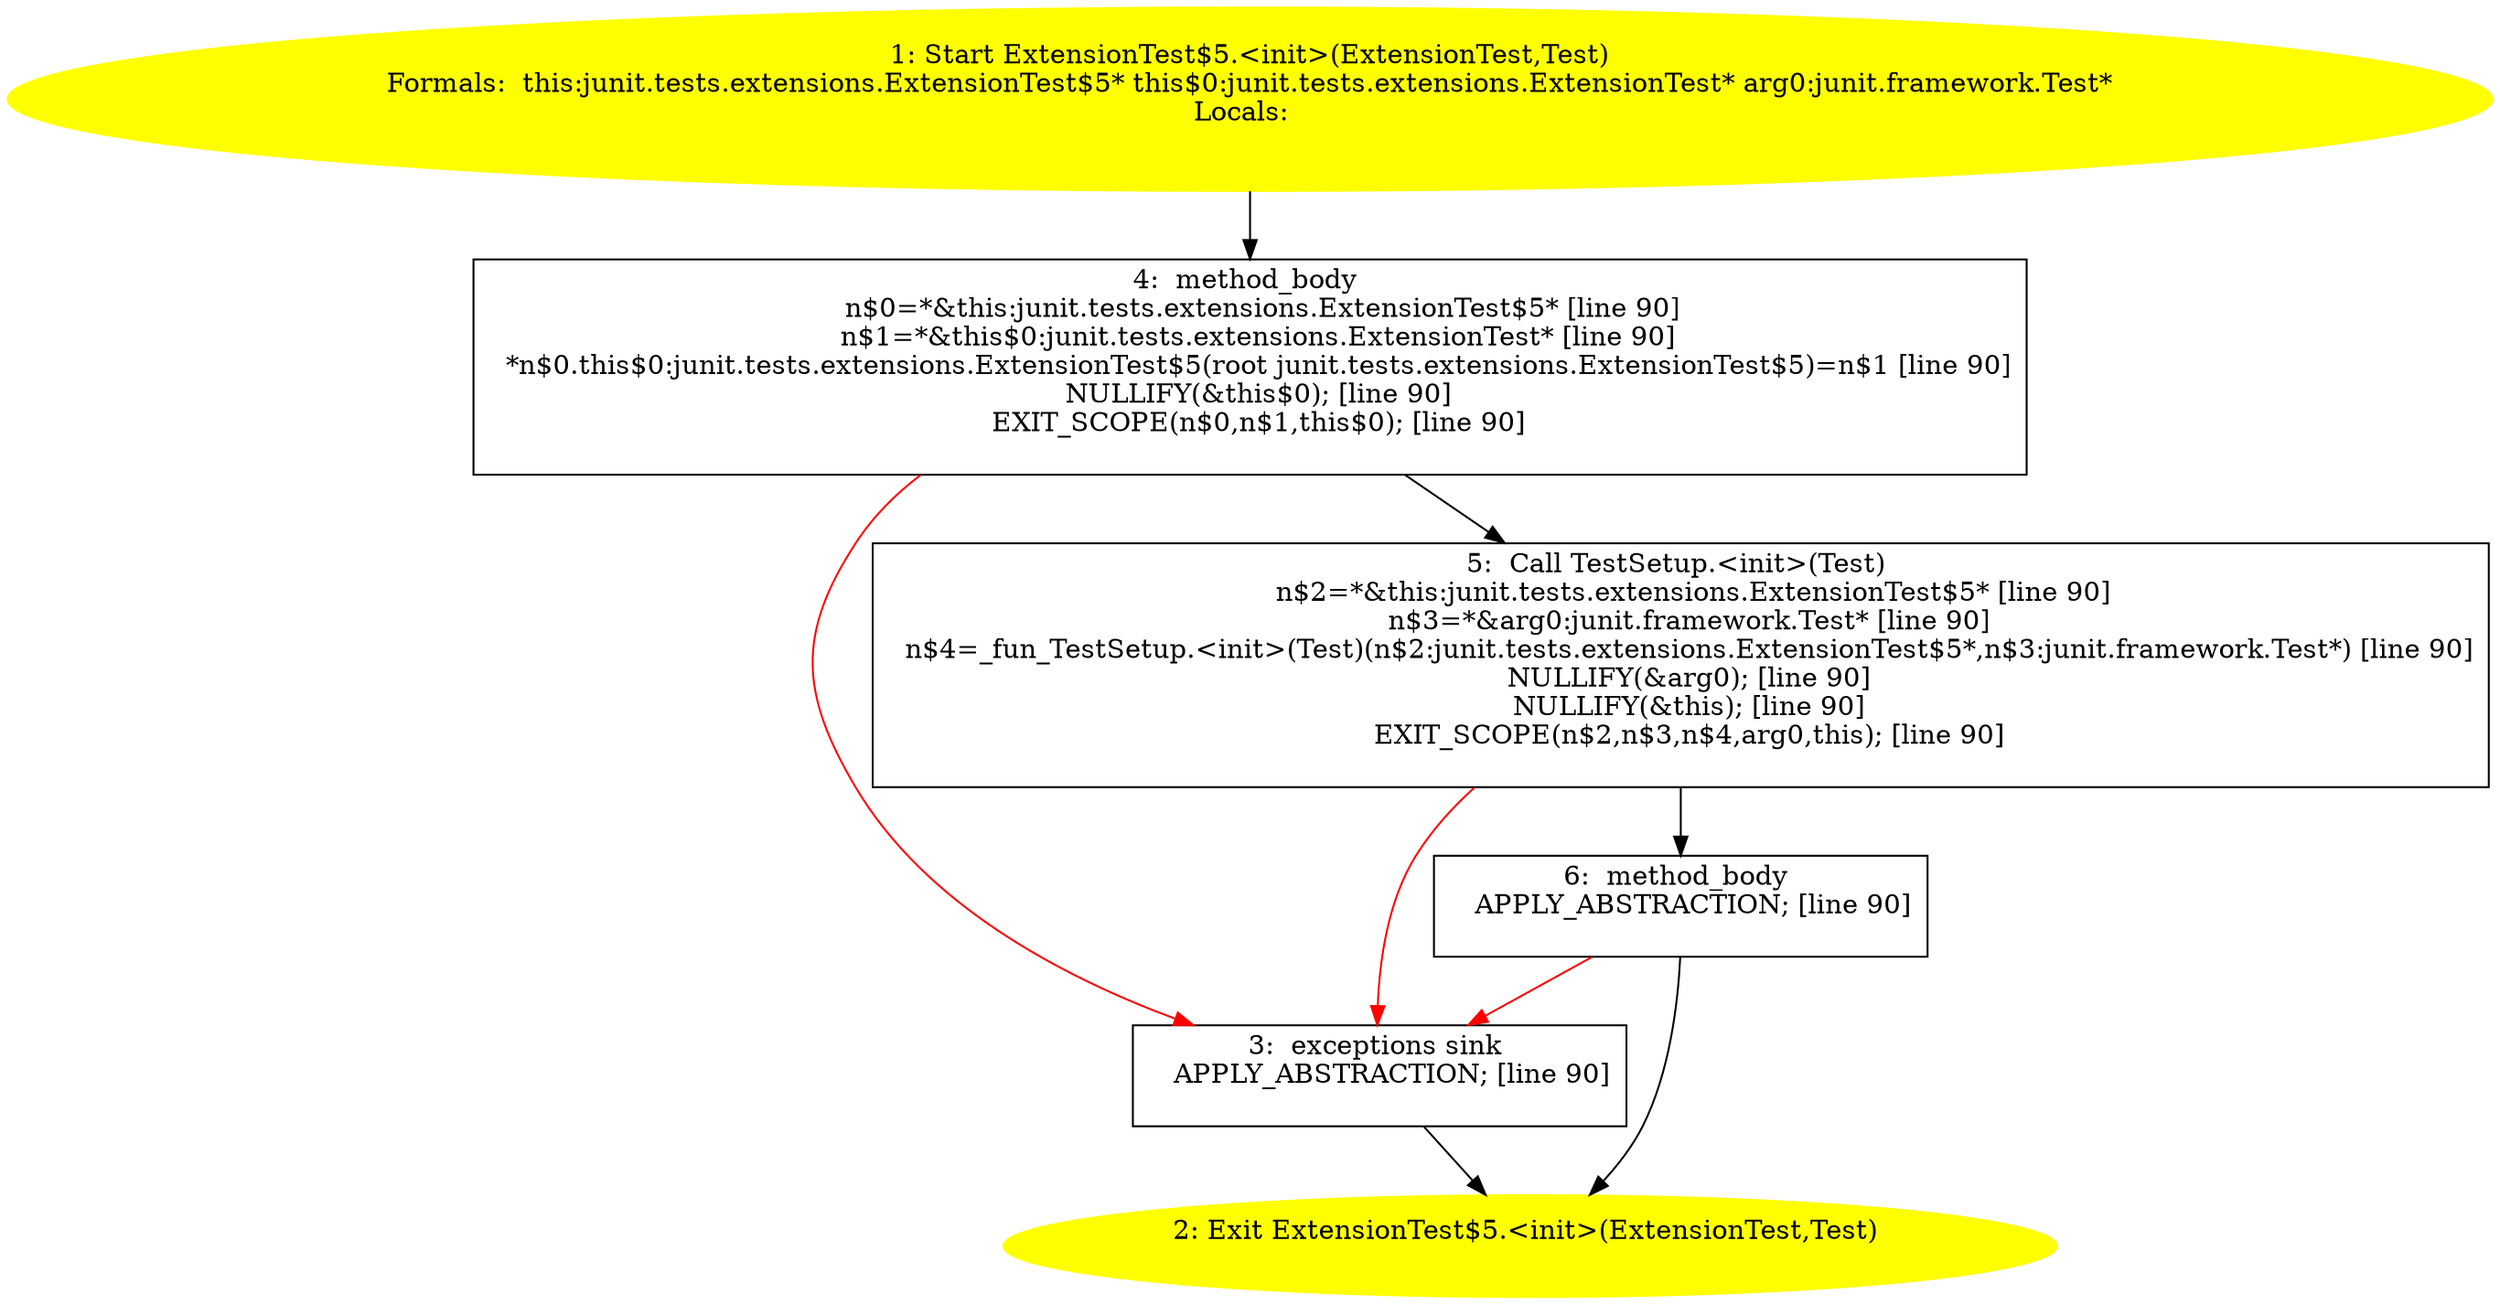 /* @generated */
digraph cfg {
"junit.tests.extensions.ExtensionTest$5.<init>(junit.tests.extensions.ExtensionTest,junit.framework.T.31bea693ab30a07ae51a63da962594ba_1" [label="1: Start ExtensionTest$5.<init>(ExtensionTest,Test)\nFormals:  this:junit.tests.extensions.ExtensionTest$5* this$0:junit.tests.extensions.ExtensionTest* arg0:junit.framework.Test*\nLocals:  \n  " color=yellow style=filled]
	

	 "junit.tests.extensions.ExtensionTest$5.<init>(junit.tests.extensions.ExtensionTest,junit.framework.T.31bea693ab30a07ae51a63da962594ba_1" -> "junit.tests.extensions.ExtensionTest$5.<init>(junit.tests.extensions.ExtensionTest,junit.framework.T.31bea693ab30a07ae51a63da962594ba_4" ;
"junit.tests.extensions.ExtensionTest$5.<init>(junit.tests.extensions.ExtensionTest,junit.framework.T.31bea693ab30a07ae51a63da962594ba_2" [label="2: Exit ExtensionTest$5.<init>(ExtensionTest,Test) \n  " color=yellow style=filled]
	

"junit.tests.extensions.ExtensionTest$5.<init>(junit.tests.extensions.ExtensionTest,junit.framework.T.31bea693ab30a07ae51a63da962594ba_3" [label="3:  exceptions sink \n   APPLY_ABSTRACTION; [line 90]\n " shape="box"]
	

	 "junit.tests.extensions.ExtensionTest$5.<init>(junit.tests.extensions.ExtensionTest,junit.framework.T.31bea693ab30a07ae51a63da962594ba_3" -> "junit.tests.extensions.ExtensionTest$5.<init>(junit.tests.extensions.ExtensionTest,junit.framework.T.31bea693ab30a07ae51a63da962594ba_2" ;
"junit.tests.extensions.ExtensionTest$5.<init>(junit.tests.extensions.ExtensionTest,junit.framework.T.31bea693ab30a07ae51a63da962594ba_4" [label="4:  method_body \n   n$0=*&this:junit.tests.extensions.ExtensionTest$5* [line 90]\n  n$1=*&this$0:junit.tests.extensions.ExtensionTest* [line 90]\n  *n$0.this$0:junit.tests.extensions.ExtensionTest$5(root junit.tests.extensions.ExtensionTest$5)=n$1 [line 90]\n  NULLIFY(&this$0); [line 90]\n  EXIT_SCOPE(n$0,n$1,this$0); [line 90]\n " shape="box"]
	

	 "junit.tests.extensions.ExtensionTest$5.<init>(junit.tests.extensions.ExtensionTest,junit.framework.T.31bea693ab30a07ae51a63da962594ba_4" -> "junit.tests.extensions.ExtensionTest$5.<init>(junit.tests.extensions.ExtensionTest,junit.framework.T.31bea693ab30a07ae51a63da962594ba_5" ;
	 "junit.tests.extensions.ExtensionTest$5.<init>(junit.tests.extensions.ExtensionTest,junit.framework.T.31bea693ab30a07ae51a63da962594ba_4" -> "junit.tests.extensions.ExtensionTest$5.<init>(junit.tests.extensions.ExtensionTest,junit.framework.T.31bea693ab30a07ae51a63da962594ba_3" [color="red" ];
"junit.tests.extensions.ExtensionTest$5.<init>(junit.tests.extensions.ExtensionTest,junit.framework.T.31bea693ab30a07ae51a63da962594ba_5" [label="5:  Call TestSetup.<init>(Test) \n   n$2=*&this:junit.tests.extensions.ExtensionTest$5* [line 90]\n  n$3=*&arg0:junit.framework.Test* [line 90]\n  n$4=_fun_TestSetup.<init>(Test)(n$2:junit.tests.extensions.ExtensionTest$5*,n$3:junit.framework.Test*) [line 90]\n  NULLIFY(&arg0); [line 90]\n  NULLIFY(&this); [line 90]\n  EXIT_SCOPE(n$2,n$3,n$4,arg0,this); [line 90]\n " shape="box"]
	

	 "junit.tests.extensions.ExtensionTest$5.<init>(junit.tests.extensions.ExtensionTest,junit.framework.T.31bea693ab30a07ae51a63da962594ba_5" -> "junit.tests.extensions.ExtensionTest$5.<init>(junit.tests.extensions.ExtensionTest,junit.framework.T.31bea693ab30a07ae51a63da962594ba_6" ;
	 "junit.tests.extensions.ExtensionTest$5.<init>(junit.tests.extensions.ExtensionTest,junit.framework.T.31bea693ab30a07ae51a63da962594ba_5" -> "junit.tests.extensions.ExtensionTest$5.<init>(junit.tests.extensions.ExtensionTest,junit.framework.T.31bea693ab30a07ae51a63da962594ba_3" [color="red" ];
"junit.tests.extensions.ExtensionTest$5.<init>(junit.tests.extensions.ExtensionTest,junit.framework.T.31bea693ab30a07ae51a63da962594ba_6" [label="6:  method_body \n   APPLY_ABSTRACTION; [line 90]\n " shape="box"]
	

	 "junit.tests.extensions.ExtensionTest$5.<init>(junit.tests.extensions.ExtensionTest,junit.framework.T.31bea693ab30a07ae51a63da962594ba_6" -> "junit.tests.extensions.ExtensionTest$5.<init>(junit.tests.extensions.ExtensionTest,junit.framework.T.31bea693ab30a07ae51a63da962594ba_2" ;
	 "junit.tests.extensions.ExtensionTest$5.<init>(junit.tests.extensions.ExtensionTest,junit.framework.T.31bea693ab30a07ae51a63da962594ba_6" -> "junit.tests.extensions.ExtensionTest$5.<init>(junit.tests.extensions.ExtensionTest,junit.framework.T.31bea693ab30a07ae51a63da962594ba_3" [color="red" ];
}
